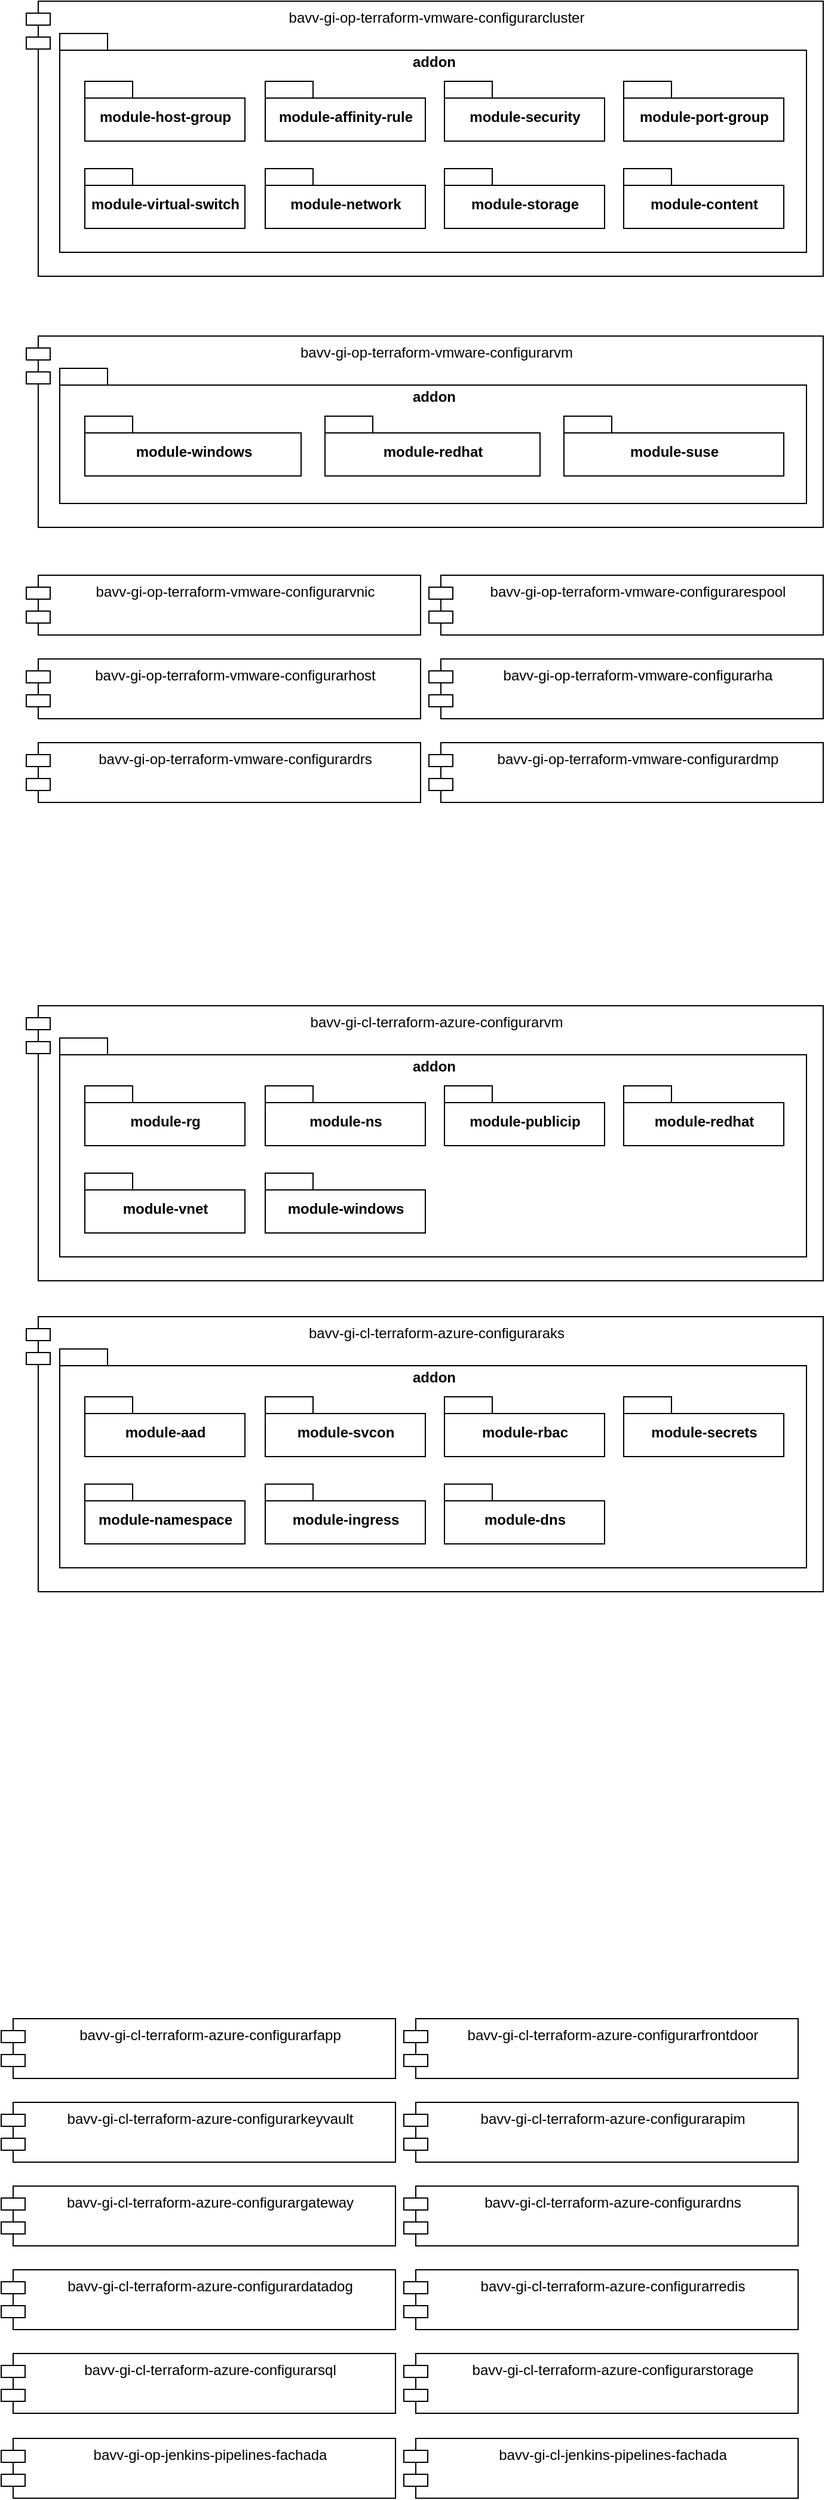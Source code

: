 <mxfile version="20.8.20" type="github">
  <diagram name="Page-1" id="5f0bae14-7c28-e335-631c-24af17079c00">
    <mxGraphModel dx="794" dy="509" grid="0" gridSize="10" guides="1" tooltips="1" connect="1" arrows="1" fold="1" page="1" pageScale="1" pageWidth="1100" pageHeight="850" background="none" math="0" shadow="0">
      <root>
        <mxCell id="0" />
        <mxCell id="1" parent="0" />
        <mxCell id="BwKcDBISeO8rM-5g9kwS-1" value="bavv-gi-op-terraform-vmware-configurarcluster" style="shape=module;align=left;spacingLeft=20;align=center;verticalAlign=top;" parent="1" vertex="1">
          <mxGeometry x="150" y="40" width="667" height="230" as="geometry" />
        </mxCell>
        <mxCell id="awrq8H0JJblZVTlvvqXh-1" value="addon" style="shape=folder;fontStyle=1;spacingTop=10;tabWidth=40;tabHeight=14;tabPosition=left;html=1;verticalAlign=top;" vertex="1" parent="1">
          <mxGeometry x="178" y="67" width="625" height="183" as="geometry" />
        </mxCell>
        <mxCell id="awrq8H0JJblZVTlvvqXh-2" value="module-host-group" style="shape=folder;fontStyle=1;spacingTop=10;tabWidth=40;tabHeight=14;tabPosition=left;html=1;" vertex="1" parent="1">
          <mxGeometry x="199" y="107" width="134" height="50" as="geometry" />
        </mxCell>
        <mxCell id="awrq8H0JJblZVTlvvqXh-4" value="module-affinity-rule" style="shape=folder;fontStyle=1;spacingTop=10;tabWidth=40;tabHeight=14;tabPosition=left;html=1;" vertex="1" parent="1">
          <mxGeometry x="350" y="107" width="134" height="50" as="geometry" />
        </mxCell>
        <mxCell id="awrq8H0JJblZVTlvvqXh-5" value="module-security" style="shape=folder;fontStyle=1;spacingTop=10;tabWidth=40;tabHeight=14;tabPosition=left;html=1;" vertex="1" parent="1">
          <mxGeometry x="500" y="107" width="134" height="50" as="geometry" />
        </mxCell>
        <mxCell id="awrq8H0JJblZVTlvvqXh-6" value="module-port-group" style="shape=folder;fontStyle=1;spacingTop=10;tabWidth=40;tabHeight=14;tabPosition=left;html=1;" vertex="1" parent="1">
          <mxGeometry x="650" y="107" width="134" height="50" as="geometry" />
        </mxCell>
        <mxCell id="awrq8H0JJblZVTlvvqXh-7" value="module-virtual-switch" style="shape=folder;fontStyle=1;spacingTop=10;tabWidth=40;tabHeight=14;tabPosition=left;html=1;" vertex="1" parent="1">
          <mxGeometry x="199" y="180" width="134" height="50" as="geometry" />
        </mxCell>
        <mxCell id="awrq8H0JJblZVTlvvqXh-8" value="module-network" style="shape=folder;fontStyle=1;spacingTop=10;tabWidth=40;tabHeight=14;tabPosition=left;html=1;" vertex="1" parent="1">
          <mxGeometry x="350" y="180" width="134" height="50" as="geometry" />
        </mxCell>
        <mxCell id="awrq8H0JJblZVTlvvqXh-9" value="module-storage" style="shape=folder;fontStyle=1;spacingTop=10;tabWidth=40;tabHeight=14;tabPosition=left;html=1;" vertex="1" parent="1">
          <mxGeometry x="500" y="180" width="134" height="50" as="geometry" />
        </mxCell>
        <mxCell id="awrq8H0JJblZVTlvvqXh-10" value="module-content" style="shape=folder;fontStyle=1;spacingTop=10;tabWidth=40;tabHeight=14;tabPosition=left;html=1;" vertex="1" parent="1">
          <mxGeometry x="650" y="180" width="134" height="50" as="geometry" />
        </mxCell>
        <mxCell id="awrq8H0JJblZVTlvvqXh-11" value="bavv-gi-op-terraform-vmware-configurarvm" style="shape=module;align=left;spacingLeft=20;align=center;verticalAlign=top;" vertex="1" parent="1">
          <mxGeometry x="150" y="320" width="667" height="160" as="geometry" />
        </mxCell>
        <mxCell id="awrq8H0JJblZVTlvvqXh-12" value="addon" style="shape=folder;fontStyle=1;spacingTop=10;tabWidth=40;tabHeight=14;tabPosition=left;html=1;verticalAlign=top;" vertex="1" parent="1">
          <mxGeometry x="178" y="347" width="625" height="113" as="geometry" />
        </mxCell>
        <mxCell id="awrq8H0JJblZVTlvvqXh-13" value="module-windows" style="shape=folder;fontStyle=1;spacingTop=10;tabWidth=40;tabHeight=14;tabPosition=left;html=1;" vertex="1" parent="1">
          <mxGeometry x="199" y="387" width="181" height="50" as="geometry" />
        </mxCell>
        <mxCell id="awrq8H0JJblZVTlvvqXh-14" value="module-redhat" style="shape=folder;fontStyle=1;spacingTop=10;tabWidth=40;tabHeight=14;tabPosition=left;html=1;" vertex="1" parent="1">
          <mxGeometry x="400" y="387" width="180" height="50" as="geometry" />
        </mxCell>
        <mxCell id="awrq8H0JJblZVTlvvqXh-15" value="module-suse" style="shape=folder;fontStyle=1;spacingTop=10;tabWidth=40;tabHeight=14;tabPosition=left;html=1;" vertex="1" parent="1">
          <mxGeometry x="600" y="387" width="184" height="50" as="geometry" />
        </mxCell>
        <mxCell id="awrq8H0JJblZVTlvvqXh-22" value="bavv-gi-op-terraform-vmware-configurarvnic" style="shape=module;align=left;spacingLeft=20;align=center;verticalAlign=top;" vertex="1" parent="1">
          <mxGeometry x="150" y="520" width="330" height="50" as="geometry" />
        </mxCell>
        <mxCell id="awrq8H0JJblZVTlvvqXh-23" value="bavv-gi-op-terraform-vmware-configurarespool" style="shape=module;align=left;spacingLeft=20;align=center;verticalAlign=top;" vertex="1" parent="1">
          <mxGeometry x="487" y="520" width="330" height="50" as="geometry" />
        </mxCell>
        <mxCell id="awrq8H0JJblZVTlvvqXh-24" value="bavv-gi-op-terraform-vmware-configurarhost" style="shape=module;align=left;spacingLeft=20;align=center;verticalAlign=top;" vertex="1" parent="1">
          <mxGeometry x="150" y="590" width="330" height="50" as="geometry" />
        </mxCell>
        <mxCell id="awrq8H0JJblZVTlvvqXh-25" value="bavv-gi-op-terraform-vmware-configurarha" style="shape=module;align=left;spacingLeft=20;align=center;verticalAlign=top;" vertex="1" parent="1">
          <mxGeometry x="487" y="590" width="330" height="50" as="geometry" />
        </mxCell>
        <mxCell id="awrq8H0JJblZVTlvvqXh-26" value="bavv-gi-op-terraform-vmware-configurardrs" style="shape=module;align=left;spacingLeft=20;align=center;verticalAlign=top;" vertex="1" parent="1">
          <mxGeometry x="150" y="660" width="330" height="50" as="geometry" />
        </mxCell>
        <mxCell id="awrq8H0JJblZVTlvvqXh-27" value="bavv-gi-op-terraform-vmware-configurardmp" style="shape=module;align=left;spacingLeft=20;align=center;verticalAlign=top;" vertex="1" parent="1">
          <mxGeometry x="487" y="660" width="330" height="50" as="geometry" />
        </mxCell>
        <mxCell id="awrq8H0JJblZVTlvvqXh-29" value="bavv-gi-cl-terraform-azure-configurarvm" style="shape=module;align=left;spacingLeft=20;align=center;verticalAlign=top;" vertex="1" parent="1">
          <mxGeometry x="150" y="880" width="667" height="230" as="geometry" />
        </mxCell>
        <mxCell id="awrq8H0JJblZVTlvvqXh-30" value="addon" style="shape=folder;fontStyle=1;spacingTop=10;tabWidth=40;tabHeight=14;tabPosition=left;html=1;verticalAlign=top;" vertex="1" parent="1">
          <mxGeometry x="178" y="907" width="625" height="183" as="geometry" />
        </mxCell>
        <mxCell id="awrq8H0JJblZVTlvvqXh-31" value="module-rg" style="shape=folder;fontStyle=1;spacingTop=10;tabWidth=40;tabHeight=14;tabPosition=left;html=1;" vertex="1" parent="1">
          <mxGeometry x="199" y="947" width="134" height="50" as="geometry" />
        </mxCell>
        <mxCell id="awrq8H0JJblZVTlvvqXh-32" value="module-ns" style="shape=folder;fontStyle=1;spacingTop=10;tabWidth=40;tabHeight=14;tabPosition=left;html=1;" vertex="1" parent="1">
          <mxGeometry x="350" y="947" width="134" height="50" as="geometry" />
        </mxCell>
        <mxCell id="awrq8H0JJblZVTlvvqXh-33" value="module-publicip" style="shape=folder;fontStyle=1;spacingTop=10;tabWidth=40;tabHeight=14;tabPosition=left;html=1;" vertex="1" parent="1">
          <mxGeometry x="500" y="947" width="134" height="50" as="geometry" />
        </mxCell>
        <mxCell id="awrq8H0JJblZVTlvvqXh-34" value="module-redhat" style="shape=folder;fontStyle=1;spacingTop=10;tabWidth=40;tabHeight=14;tabPosition=left;html=1;" vertex="1" parent="1">
          <mxGeometry x="650" y="947" width="134" height="50" as="geometry" />
        </mxCell>
        <mxCell id="awrq8H0JJblZVTlvvqXh-35" value="module-vnet" style="shape=folder;fontStyle=1;spacingTop=10;tabWidth=40;tabHeight=14;tabPosition=left;html=1;" vertex="1" parent="1">
          <mxGeometry x="199" y="1020" width="134" height="50" as="geometry" />
        </mxCell>
        <mxCell id="awrq8H0JJblZVTlvvqXh-36" value="module-windows" style="shape=folder;fontStyle=1;spacingTop=10;tabWidth=40;tabHeight=14;tabPosition=left;html=1;" vertex="1" parent="1">
          <mxGeometry x="350" y="1020" width="134" height="50" as="geometry" />
        </mxCell>
        <mxCell id="awrq8H0JJblZVTlvvqXh-39" value="bavv-gi-cl-terraform-azure-configuraraks" style="shape=module;align=left;spacingLeft=20;align=center;verticalAlign=top;" vertex="1" parent="1">
          <mxGeometry x="150" y="1140" width="667" height="230" as="geometry" />
        </mxCell>
        <mxCell id="awrq8H0JJblZVTlvvqXh-40" value="addon" style="shape=folder;fontStyle=1;spacingTop=10;tabWidth=40;tabHeight=14;tabPosition=left;html=1;verticalAlign=top;" vertex="1" parent="1">
          <mxGeometry x="178" y="1167" width="625" height="183" as="geometry" />
        </mxCell>
        <mxCell id="awrq8H0JJblZVTlvvqXh-41" value="module-aad" style="shape=folder;fontStyle=1;spacingTop=10;tabWidth=40;tabHeight=14;tabPosition=left;html=1;" vertex="1" parent="1">
          <mxGeometry x="199" y="1207" width="134" height="50" as="geometry" />
        </mxCell>
        <mxCell id="awrq8H0JJblZVTlvvqXh-42" value="module-svcon" style="shape=folder;fontStyle=1;spacingTop=10;tabWidth=40;tabHeight=14;tabPosition=left;html=1;" vertex="1" parent="1">
          <mxGeometry x="350" y="1207" width="134" height="50" as="geometry" />
        </mxCell>
        <mxCell id="awrq8H0JJblZVTlvvqXh-43" value="module-rbac" style="shape=folder;fontStyle=1;spacingTop=10;tabWidth=40;tabHeight=14;tabPosition=left;html=1;" vertex="1" parent="1">
          <mxGeometry x="500" y="1207" width="134" height="50" as="geometry" />
        </mxCell>
        <mxCell id="awrq8H0JJblZVTlvvqXh-44" value="module-secrets" style="shape=folder;fontStyle=1;spacingTop=10;tabWidth=40;tabHeight=14;tabPosition=left;html=1;" vertex="1" parent="1">
          <mxGeometry x="650" y="1207" width="134" height="50" as="geometry" />
        </mxCell>
        <mxCell id="awrq8H0JJblZVTlvvqXh-45" value="module-namespace" style="shape=folder;fontStyle=1;spacingTop=10;tabWidth=40;tabHeight=14;tabPosition=left;html=1;" vertex="1" parent="1">
          <mxGeometry x="199" y="1280" width="134" height="50" as="geometry" />
        </mxCell>
        <mxCell id="awrq8H0JJblZVTlvvqXh-46" value="module-ingress" style="shape=folder;fontStyle=1;spacingTop=10;tabWidth=40;tabHeight=14;tabPosition=left;html=1;" vertex="1" parent="1">
          <mxGeometry x="350" y="1280" width="134" height="50" as="geometry" />
        </mxCell>
        <mxCell id="awrq8H0JJblZVTlvvqXh-47" value="module-dns" style="shape=folder;fontStyle=1;spacingTop=10;tabWidth=40;tabHeight=14;tabPosition=left;html=1;" vertex="1" parent="1">
          <mxGeometry x="500" y="1280" width="134" height="50" as="geometry" />
        </mxCell>
        <mxCell id="awrq8H0JJblZVTlvvqXh-48" value="bavv-gi-cl-terraform-azure-configurarfapp" style="shape=module;align=left;spacingLeft=20;align=center;verticalAlign=top;" vertex="1" parent="1">
          <mxGeometry x="129" y="1727" width="330" height="50" as="geometry" />
        </mxCell>
        <mxCell id="awrq8H0JJblZVTlvvqXh-49" value="bavv-gi-cl-terraform-azure-configurarfrontdoor" style="shape=module;align=left;spacingLeft=20;align=center;verticalAlign=top;" vertex="1" parent="1">
          <mxGeometry x="466" y="1727" width="330" height="50" as="geometry" />
        </mxCell>
        <mxCell id="awrq8H0JJblZVTlvvqXh-50" value="bavv-gi-cl-terraform-azure-configurarkeyvault" style="shape=module;align=left;spacingLeft=20;align=center;verticalAlign=top;" vertex="1" parent="1">
          <mxGeometry x="129" y="1797" width="330" height="50" as="geometry" />
        </mxCell>
        <mxCell id="awrq8H0JJblZVTlvvqXh-51" value="bavv-gi-cl-terraform-azure-configurarapim" style="shape=module;align=left;spacingLeft=20;align=center;verticalAlign=top;" vertex="1" parent="1">
          <mxGeometry x="466" y="1797" width="330" height="50" as="geometry" />
        </mxCell>
        <mxCell id="awrq8H0JJblZVTlvvqXh-52" value="bavv-gi-cl-terraform-azure-configurargateway" style="shape=module;align=left;spacingLeft=20;align=center;verticalAlign=top;" vertex="1" parent="1">
          <mxGeometry x="129" y="1867" width="330" height="50" as="geometry" />
        </mxCell>
        <mxCell id="awrq8H0JJblZVTlvvqXh-53" value="bavv-gi-cl-terraform-azure-configurardns" style="shape=module;align=left;spacingLeft=20;align=center;verticalAlign=top;" vertex="1" parent="1">
          <mxGeometry x="466" y="1867" width="330" height="50" as="geometry" />
        </mxCell>
        <mxCell id="awrq8H0JJblZVTlvvqXh-54" value="bavv-gi-cl-terraform-azure-configurardatadog" style="shape=module;align=left;spacingLeft=20;align=center;verticalAlign=top;" vertex="1" parent="1">
          <mxGeometry x="129" y="1937" width="330" height="50" as="geometry" />
        </mxCell>
        <mxCell id="awrq8H0JJblZVTlvvqXh-55" value="bavv-gi-cl-terraform-azure-configurarredis" style="shape=module;align=left;spacingLeft=20;align=center;verticalAlign=top;" vertex="1" parent="1">
          <mxGeometry x="466" y="1937" width="330" height="50" as="geometry" />
        </mxCell>
        <mxCell id="awrq8H0JJblZVTlvvqXh-56" value="bavv-gi-cl-terraform-azure-configurarsql" style="shape=module;align=left;spacingLeft=20;align=center;verticalAlign=top;" vertex="1" parent="1">
          <mxGeometry x="129" y="2007" width="330" height="50" as="geometry" />
        </mxCell>
        <mxCell id="awrq8H0JJblZVTlvvqXh-57" value="bavv-gi-cl-terraform-azure-configurarstorage" style="shape=module;align=left;spacingLeft=20;align=center;verticalAlign=top;" vertex="1" parent="1">
          <mxGeometry x="466" y="2007" width="330" height="50" as="geometry" />
        </mxCell>
        <mxCell id="awrq8H0JJblZVTlvvqXh-60" value="bavv-gi-op-jenkins-pipelines-fachada" style="shape=module;align=left;spacingLeft=20;align=center;verticalAlign=top;" vertex="1" parent="1">
          <mxGeometry x="129" y="2078" width="330" height="50" as="geometry" />
        </mxCell>
        <mxCell id="awrq8H0JJblZVTlvvqXh-61" value="bavv-gi-cl-jenkins-pipelines-fachada" style="shape=module;align=left;spacingLeft=20;align=center;verticalAlign=top;" vertex="1" parent="1">
          <mxGeometry x="466" y="2078" width="330" height="50" as="geometry" />
        </mxCell>
      </root>
    </mxGraphModel>
  </diagram>
</mxfile>
